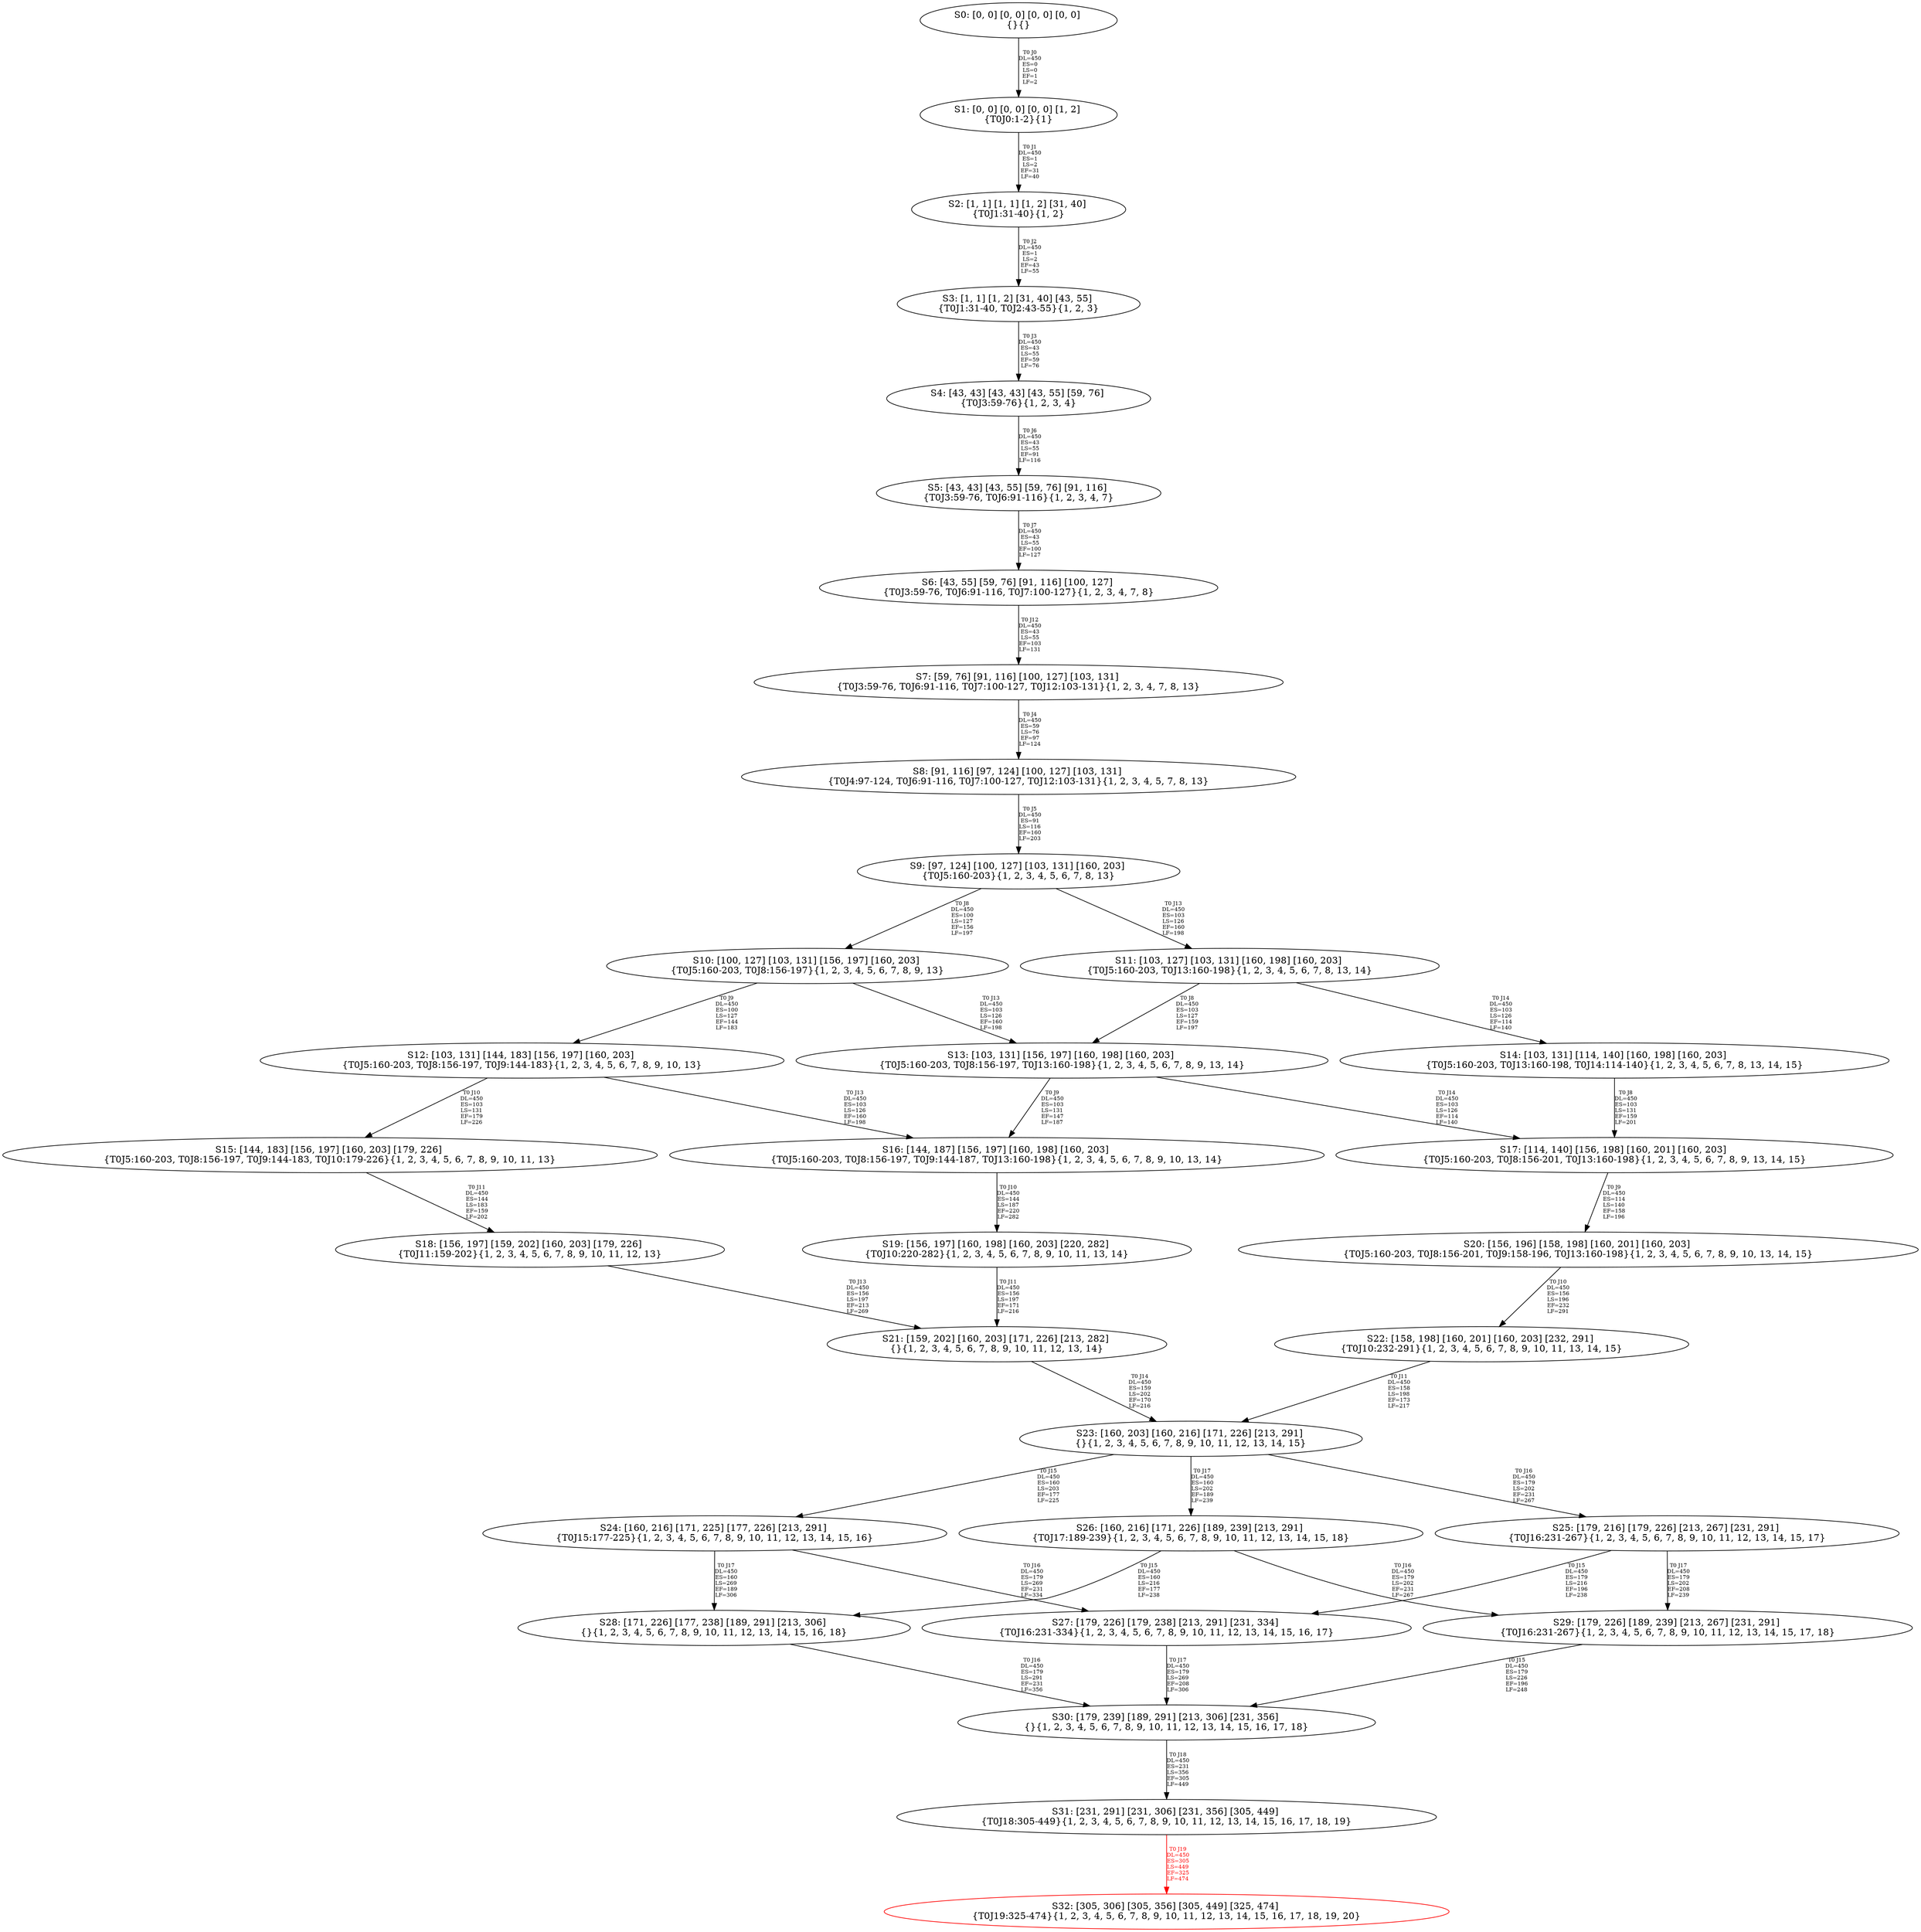 digraph {
	S0[label="S0: [0, 0] [0, 0] [0, 0] [0, 0] \n{}{}"];
	S1[label="S1: [0, 0] [0, 0] [0, 0] [1, 2] \n{T0J0:1-2}{1}"];
	S2[label="S2: [1, 1] [1, 1] [1, 2] [31, 40] \n{T0J1:31-40}{1, 2}"];
	S3[label="S3: [1, 1] [1, 2] [31, 40] [43, 55] \n{T0J1:31-40, T0J2:43-55}{1, 2, 3}"];
	S4[label="S4: [43, 43] [43, 43] [43, 55] [59, 76] \n{T0J3:59-76}{1, 2, 3, 4}"];
	S5[label="S5: [43, 43] [43, 55] [59, 76] [91, 116] \n{T0J3:59-76, T0J6:91-116}{1, 2, 3, 4, 7}"];
	S6[label="S6: [43, 55] [59, 76] [91, 116] [100, 127] \n{T0J3:59-76, T0J6:91-116, T0J7:100-127}{1, 2, 3, 4, 7, 8}"];
	S7[label="S7: [59, 76] [91, 116] [100, 127] [103, 131] \n{T0J3:59-76, T0J6:91-116, T0J7:100-127, T0J12:103-131}{1, 2, 3, 4, 7, 8, 13}"];
	S8[label="S8: [91, 116] [97, 124] [100, 127] [103, 131] \n{T0J4:97-124, T0J6:91-116, T0J7:100-127, T0J12:103-131}{1, 2, 3, 4, 5, 7, 8, 13}"];
	S9[label="S9: [97, 124] [100, 127] [103, 131] [160, 203] \n{T0J5:160-203}{1, 2, 3, 4, 5, 6, 7, 8, 13}"];
	S10[label="S10: [100, 127] [103, 131] [156, 197] [160, 203] \n{T0J5:160-203, T0J8:156-197}{1, 2, 3, 4, 5, 6, 7, 8, 9, 13}"];
	S11[label="S11: [103, 127] [103, 131] [160, 198] [160, 203] \n{T0J5:160-203, T0J13:160-198}{1, 2, 3, 4, 5, 6, 7, 8, 13, 14}"];
	S12[label="S12: [103, 131] [144, 183] [156, 197] [160, 203] \n{T0J5:160-203, T0J8:156-197, T0J9:144-183}{1, 2, 3, 4, 5, 6, 7, 8, 9, 10, 13}"];
	S13[label="S13: [103, 131] [156, 197] [160, 198] [160, 203] \n{T0J5:160-203, T0J8:156-197, T0J13:160-198}{1, 2, 3, 4, 5, 6, 7, 8, 9, 13, 14}"];
	S14[label="S14: [103, 131] [114, 140] [160, 198] [160, 203] \n{T0J5:160-203, T0J13:160-198, T0J14:114-140}{1, 2, 3, 4, 5, 6, 7, 8, 13, 14, 15}"];
	S15[label="S15: [144, 183] [156, 197] [160, 203] [179, 226] \n{T0J5:160-203, T0J8:156-197, T0J9:144-183, T0J10:179-226}{1, 2, 3, 4, 5, 6, 7, 8, 9, 10, 11, 13}"];
	S16[label="S16: [144, 187] [156, 197] [160, 198] [160, 203] \n{T0J5:160-203, T0J8:156-197, T0J9:144-187, T0J13:160-198}{1, 2, 3, 4, 5, 6, 7, 8, 9, 10, 13, 14}"];
	S17[label="S17: [114, 140] [156, 198] [160, 201] [160, 203] \n{T0J5:160-203, T0J8:156-201, T0J13:160-198}{1, 2, 3, 4, 5, 6, 7, 8, 9, 13, 14, 15}"];
	S18[label="S18: [156, 197] [159, 202] [160, 203] [179, 226] \n{T0J11:159-202}{1, 2, 3, 4, 5, 6, 7, 8, 9, 10, 11, 12, 13}"];
	S19[label="S19: [156, 197] [160, 198] [160, 203] [220, 282] \n{T0J10:220-282}{1, 2, 3, 4, 5, 6, 7, 8, 9, 10, 11, 13, 14}"];
	S20[label="S20: [156, 196] [158, 198] [160, 201] [160, 203] \n{T0J5:160-203, T0J8:156-201, T0J9:158-196, T0J13:160-198}{1, 2, 3, 4, 5, 6, 7, 8, 9, 10, 13, 14, 15}"];
	S21[label="S21: [159, 202] [160, 203] [171, 226] [213, 282] \n{}{1, 2, 3, 4, 5, 6, 7, 8, 9, 10, 11, 12, 13, 14}"];
	S22[label="S22: [158, 198] [160, 201] [160, 203] [232, 291] \n{T0J10:232-291}{1, 2, 3, 4, 5, 6, 7, 8, 9, 10, 11, 13, 14, 15}"];
	S23[label="S23: [160, 203] [160, 216] [171, 226] [213, 291] \n{}{1, 2, 3, 4, 5, 6, 7, 8, 9, 10, 11, 12, 13, 14, 15}"];
	S24[label="S24: [160, 216] [171, 225] [177, 226] [213, 291] \n{T0J15:177-225}{1, 2, 3, 4, 5, 6, 7, 8, 9, 10, 11, 12, 13, 14, 15, 16}"];
	S25[label="S25: [179, 216] [179, 226] [213, 267] [231, 291] \n{T0J16:231-267}{1, 2, 3, 4, 5, 6, 7, 8, 9, 10, 11, 12, 13, 14, 15, 17}"];
	S26[label="S26: [160, 216] [171, 226] [189, 239] [213, 291] \n{T0J17:189-239}{1, 2, 3, 4, 5, 6, 7, 8, 9, 10, 11, 12, 13, 14, 15, 18}"];
	S27[label="S27: [179, 226] [179, 238] [213, 291] [231, 334] \n{T0J16:231-334}{1, 2, 3, 4, 5, 6, 7, 8, 9, 10, 11, 12, 13, 14, 15, 16, 17}"];
	S28[label="S28: [171, 226] [177, 238] [189, 291] [213, 306] \n{}{1, 2, 3, 4, 5, 6, 7, 8, 9, 10, 11, 12, 13, 14, 15, 16, 18}"];
	S29[label="S29: [179, 226] [189, 239] [213, 267] [231, 291] \n{T0J16:231-267}{1, 2, 3, 4, 5, 6, 7, 8, 9, 10, 11, 12, 13, 14, 15, 17, 18}"];
	S30[label="S30: [179, 239] [189, 291] [213, 306] [231, 356] \n{}{1, 2, 3, 4, 5, 6, 7, 8, 9, 10, 11, 12, 13, 14, 15, 16, 17, 18}"];
	S31[label="S31: [231, 291] [231, 306] [231, 356] [305, 449] \n{T0J18:305-449}{1, 2, 3, 4, 5, 6, 7, 8, 9, 10, 11, 12, 13, 14, 15, 16, 17, 18, 19}"];
	S32[label="S32: [305, 306] [305, 356] [305, 449] [325, 474] \n{T0J19:325-474}{1, 2, 3, 4, 5, 6, 7, 8, 9, 10, 11, 12, 13, 14, 15, 16, 17, 18, 19, 20}"];
	S0 -> S1[label="T0 J0\nDL=450\nES=0\nLS=0\nEF=1\nLF=2",fontsize=8];
	S1 -> S2[label="T0 J1\nDL=450\nES=1\nLS=2\nEF=31\nLF=40",fontsize=8];
	S2 -> S3[label="T0 J2\nDL=450\nES=1\nLS=2\nEF=43\nLF=55",fontsize=8];
	S3 -> S4[label="T0 J3\nDL=450\nES=43\nLS=55\nEF=59\nLF=76",fontsize=8];
	S4 -> S5[label="T0 J6\nDL=450\nES=43\nLS=55\nEF=91\nLF=116",fontsize=8];
	S5 -> S6[label="T0 J7\nDL=450\nES=43\nLS=55\nEF=100\nLF=127",fontsize=8];
	S6 -> S7[label="T0 J12\nDL=450\nES=43\nLS=55\nEF=103\nLF=131",fontsize=8];
	S7 -> S8[label="T0 J4\nDL=450\nES=59\nLS=76\nEF=97\nLF=124",fontsize=8];
	S8 -> S9[label="T0 J5\nDL=450\nES=91\nLS=116\nEF=160\nLF=203",fontsize=8];
	S9 -> S10[label="T0 J8\nDL=450\nES=100\nLS=127\nEF=156\nLF=197",fontsize=8];
	S9 -> S11[label="T0 J13\nDL=450\nES=103\nLS=126\nEF=160\nLF=198",fontsize=8];
	S10 -> S12[label="T0 J9\nDL=450\nES=100\nLS=127\nEF=144\nLF=183",fontsize=8];
	S10 -> S13[label="T0 J13\nDL=450\nES=103\nLS=126\nEF=160\nLF=198",fontsize=8];
	S11 -> S13[label="T0 J8\nDL=450\nES=103\nLS=127\nEF=159\nLF=197",fontsize=8];
	S11 -> S14[label="T0 J14\nDL=450\nES=103\nLS=126\nEF=114\nLF=140",fontsize=8];
	S12 -> S15[label="T0 J10\nDL=450\nES=103\nLS=131\nEF=179\nLF=226",fontsize=8];
	S12 -> S16[label="T0 J13\nDL=450\nES=103\nLS=126\nEF=160\nLF=198",fontsize=8];
	S13 -> S16[label="T0 J9\nDL=450\nES=103\nLS=131\nEF=147\nLF=187",fontsize=8];
	S13 -> S17[label="T0 J14\nDL=450\nES=103\nLS=126\nEF=114\nLF=140",fontsize=8];
	S14 -> S17[label="T0 J8\nDL=450\nES=103\nLS=131\nEF=159\nLF=201",fontsize=8];
	S15 -> S18[label="T0 J11\nDL=450\nES=144\nLS=183\nEF=159\nLF=202",fontsize=8];
	S16 -> S19[label="T0 J10\nDL=450\nES=144\nLS=187\nEF=220\nLF=282",fontsize=8];
	S17 -> S20[label="T0 J9\nDL=450\nES=114\nLS=140\nEF=158\nLF=196",fontsize=8];
	S18 -> S21[label="T0 J13\nDL=450\nES=156\nLS=197\nEF=213\nLF=269",fontsize=8];
	S19 -> S21[label="T0 J11\nDL=450\nES=156\nLS=197\nEF=171\nLF=216",fontsize=8];
	S20 -> S22[label="T0 J10\nDL=450\nES=156\nLS=196\nEF=232\nLF=291",fontsize=8];
	S21 -> S23[label="T0 J14\nDL=450\nES=159\nLS=202\nEF=170\nLF=216",fontsize=8];
	S22 -> S23[label="T0 J11\nDL=450\nES=158\nLS=198\nEF=173\nLF=217",fontsize=8];
	S23 -> S24[label="T0 J15\nDL=450\nES=160\nLS=203\nEF=177\nLF=225",fontsize=8];
	S23 -> S25[label="T0 J16\nDL=450\nES=179\nLS=202\nEF=231\nLF=267",fontsize=8];
	S23 -> S26[label="T0 J17\nDL=450\nES=160\nLS=202\nEF=189\nLF=239",fontsize=8];
	S24 -> S27[label="T0 J16\nDL=450\nES=179\nLS=269\nEF=231\nLF=334",fontsize=8];
	S24 -> S28[label="T0 J17\nDL=450\nES=160\nLS=269\nEF=189\nLF=306",fontsize=8];
	S25 -> S27[label="T0 J15\nDL=450\nES=179\nLS=216\nEF=196\nLF=238",fontsize=8];
	S25 -> S29[label="T0 J17\nDL=450\nES=179\nLS=202\nEF=208\nLF=239",fontsize=8];
	S26 -> S28[label="T0 J15\nDL=450\nES=160\nLS=216\nEF=177\nLF=238",fontsize=8];
	S26 -> S29[label="T0 J16\nDL=450\nES=179\nLS=202\nEF=231\nLF=267",fontsize=8];
	S27 -> S30[label="T0 J17\nDL=450\nES=179\nLS=269\nEF=208\nLF=306",fontsize=8];
	S28 -> S30[label="T0 J16\nDL=450\nES=179\nLS=291\nEF=231\nLF=356",fontsize=8];
	S29 -> S30[label="T0 J15\nDL=450\nES=179\nLS=226\nEF=196\nLF=248",fontsize=8];
	S30 -> S31[label="T0 J18\nDL=450\nES=231\nLS=356\nEF=305\nLF=449",fontsize=8];
	S31 -> S32[label="T0 J19\nDL=450\nES=305\nLS=449\nEF=325\nLF=474",color=Red,fontcolor=Red,fontsize=8];
S32[color=Red];
}

